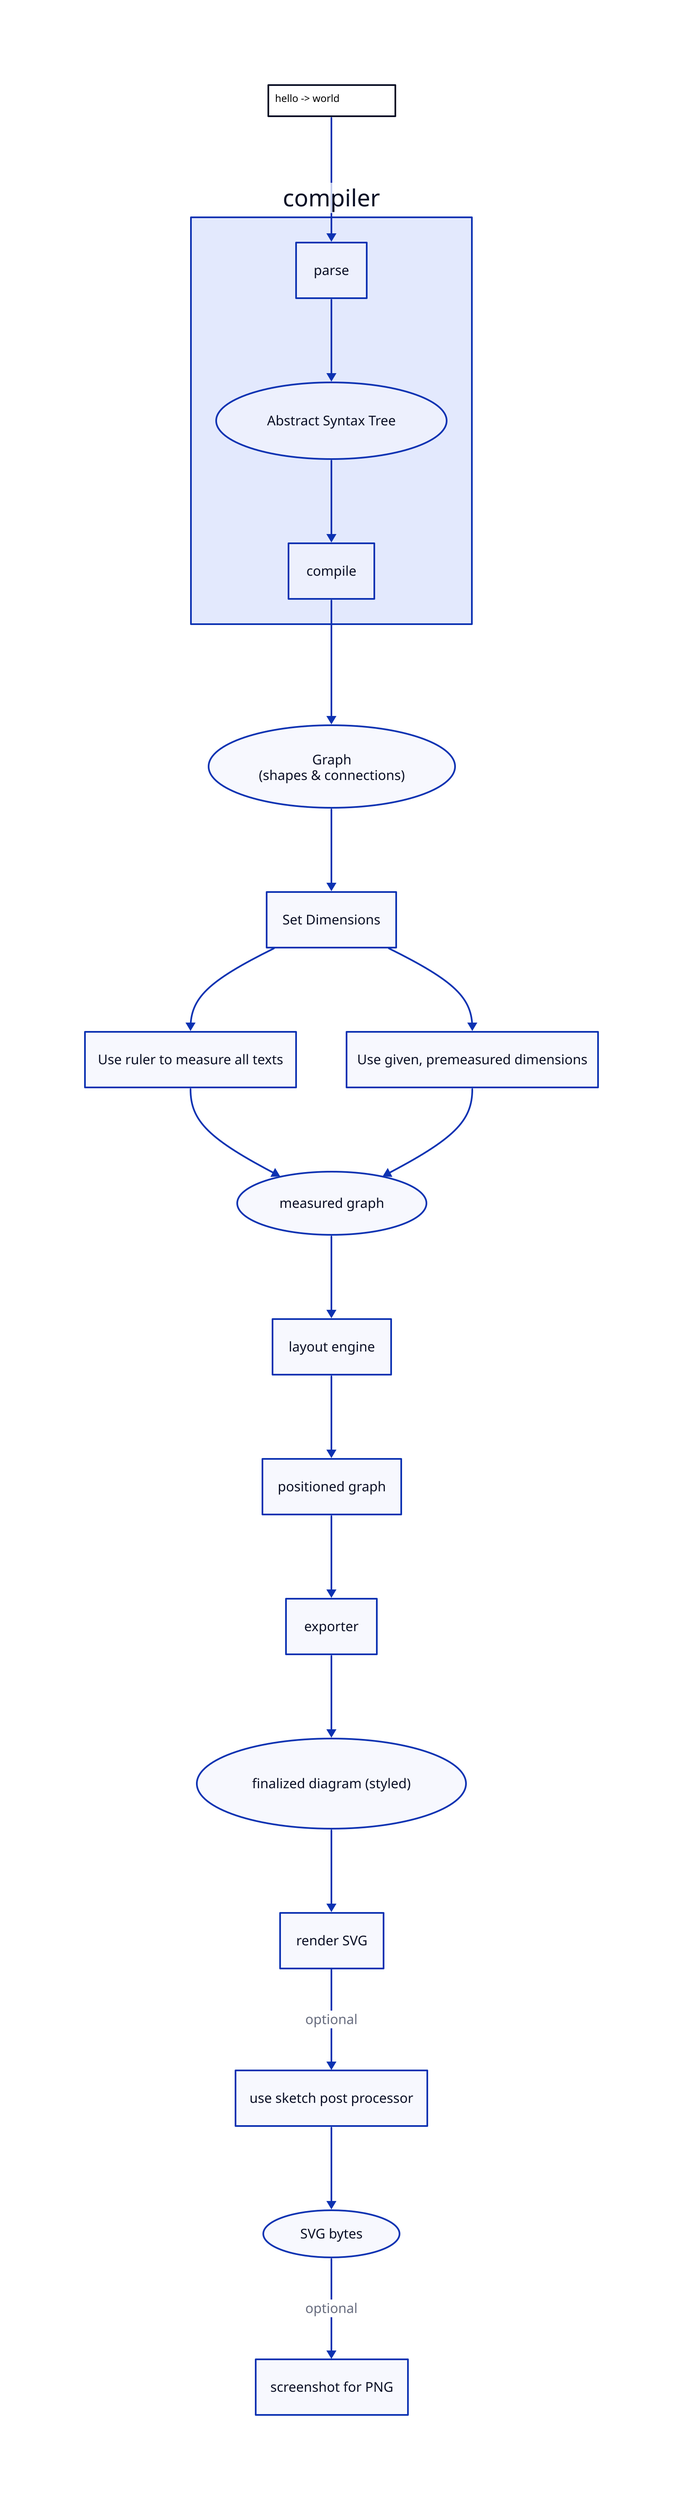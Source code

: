 input: |d2
  hello -> world
|

input -> compiler.parse

compiler: {
  parse -> AST
  AST: Abstract Syntax Tree {
    shape: oval
  }

  AST -> compile
}

compiler.compile -> graph
graph: Graph\n(shapes & connections) {
  shape: oval
}

graph -> Set Dimensions
Set Dimensions -> Use ruler to measure all texts -> measured graph
Set Dimensions -> Use given, premeasured dimensions -> measured graph

measured graph: {
  shape: oval
}

measured graph -> layout engine -> positioned graph

positioned graph -> exporter -> diagram

diagram: finalized diagram (styled) {
  shape: oval
}

diagram -> render SVG

render SVG -> use sketch post processor: optional

use sketch post processor -> SVG bytes

SVG bytes: {
  shape: oval
}

SVG bytes -> screenshot for PNG: optional
